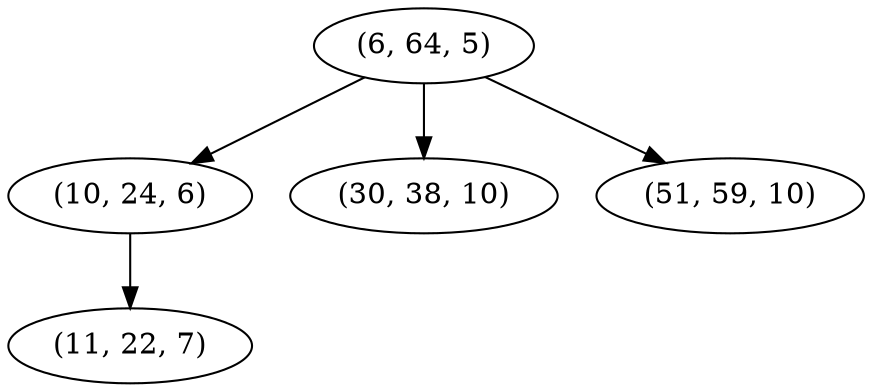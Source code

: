 digraph tree {
    "(6, 64, 5)";
    "(10, 24, 6)";
    "(11, 22, 7)";
    "(30, 38, 10)";
    "(51, 59, 10)";
    "(6, 64, 5)" -> "(10, 24, 6)";
    "(6, 64, 5)" -> "(30, 38, 10)";
    "(6, 64, 5)" -> "(51, 59, 10)";
    "(10, 24, 6)" -> "(11, 22, 7)";
}
